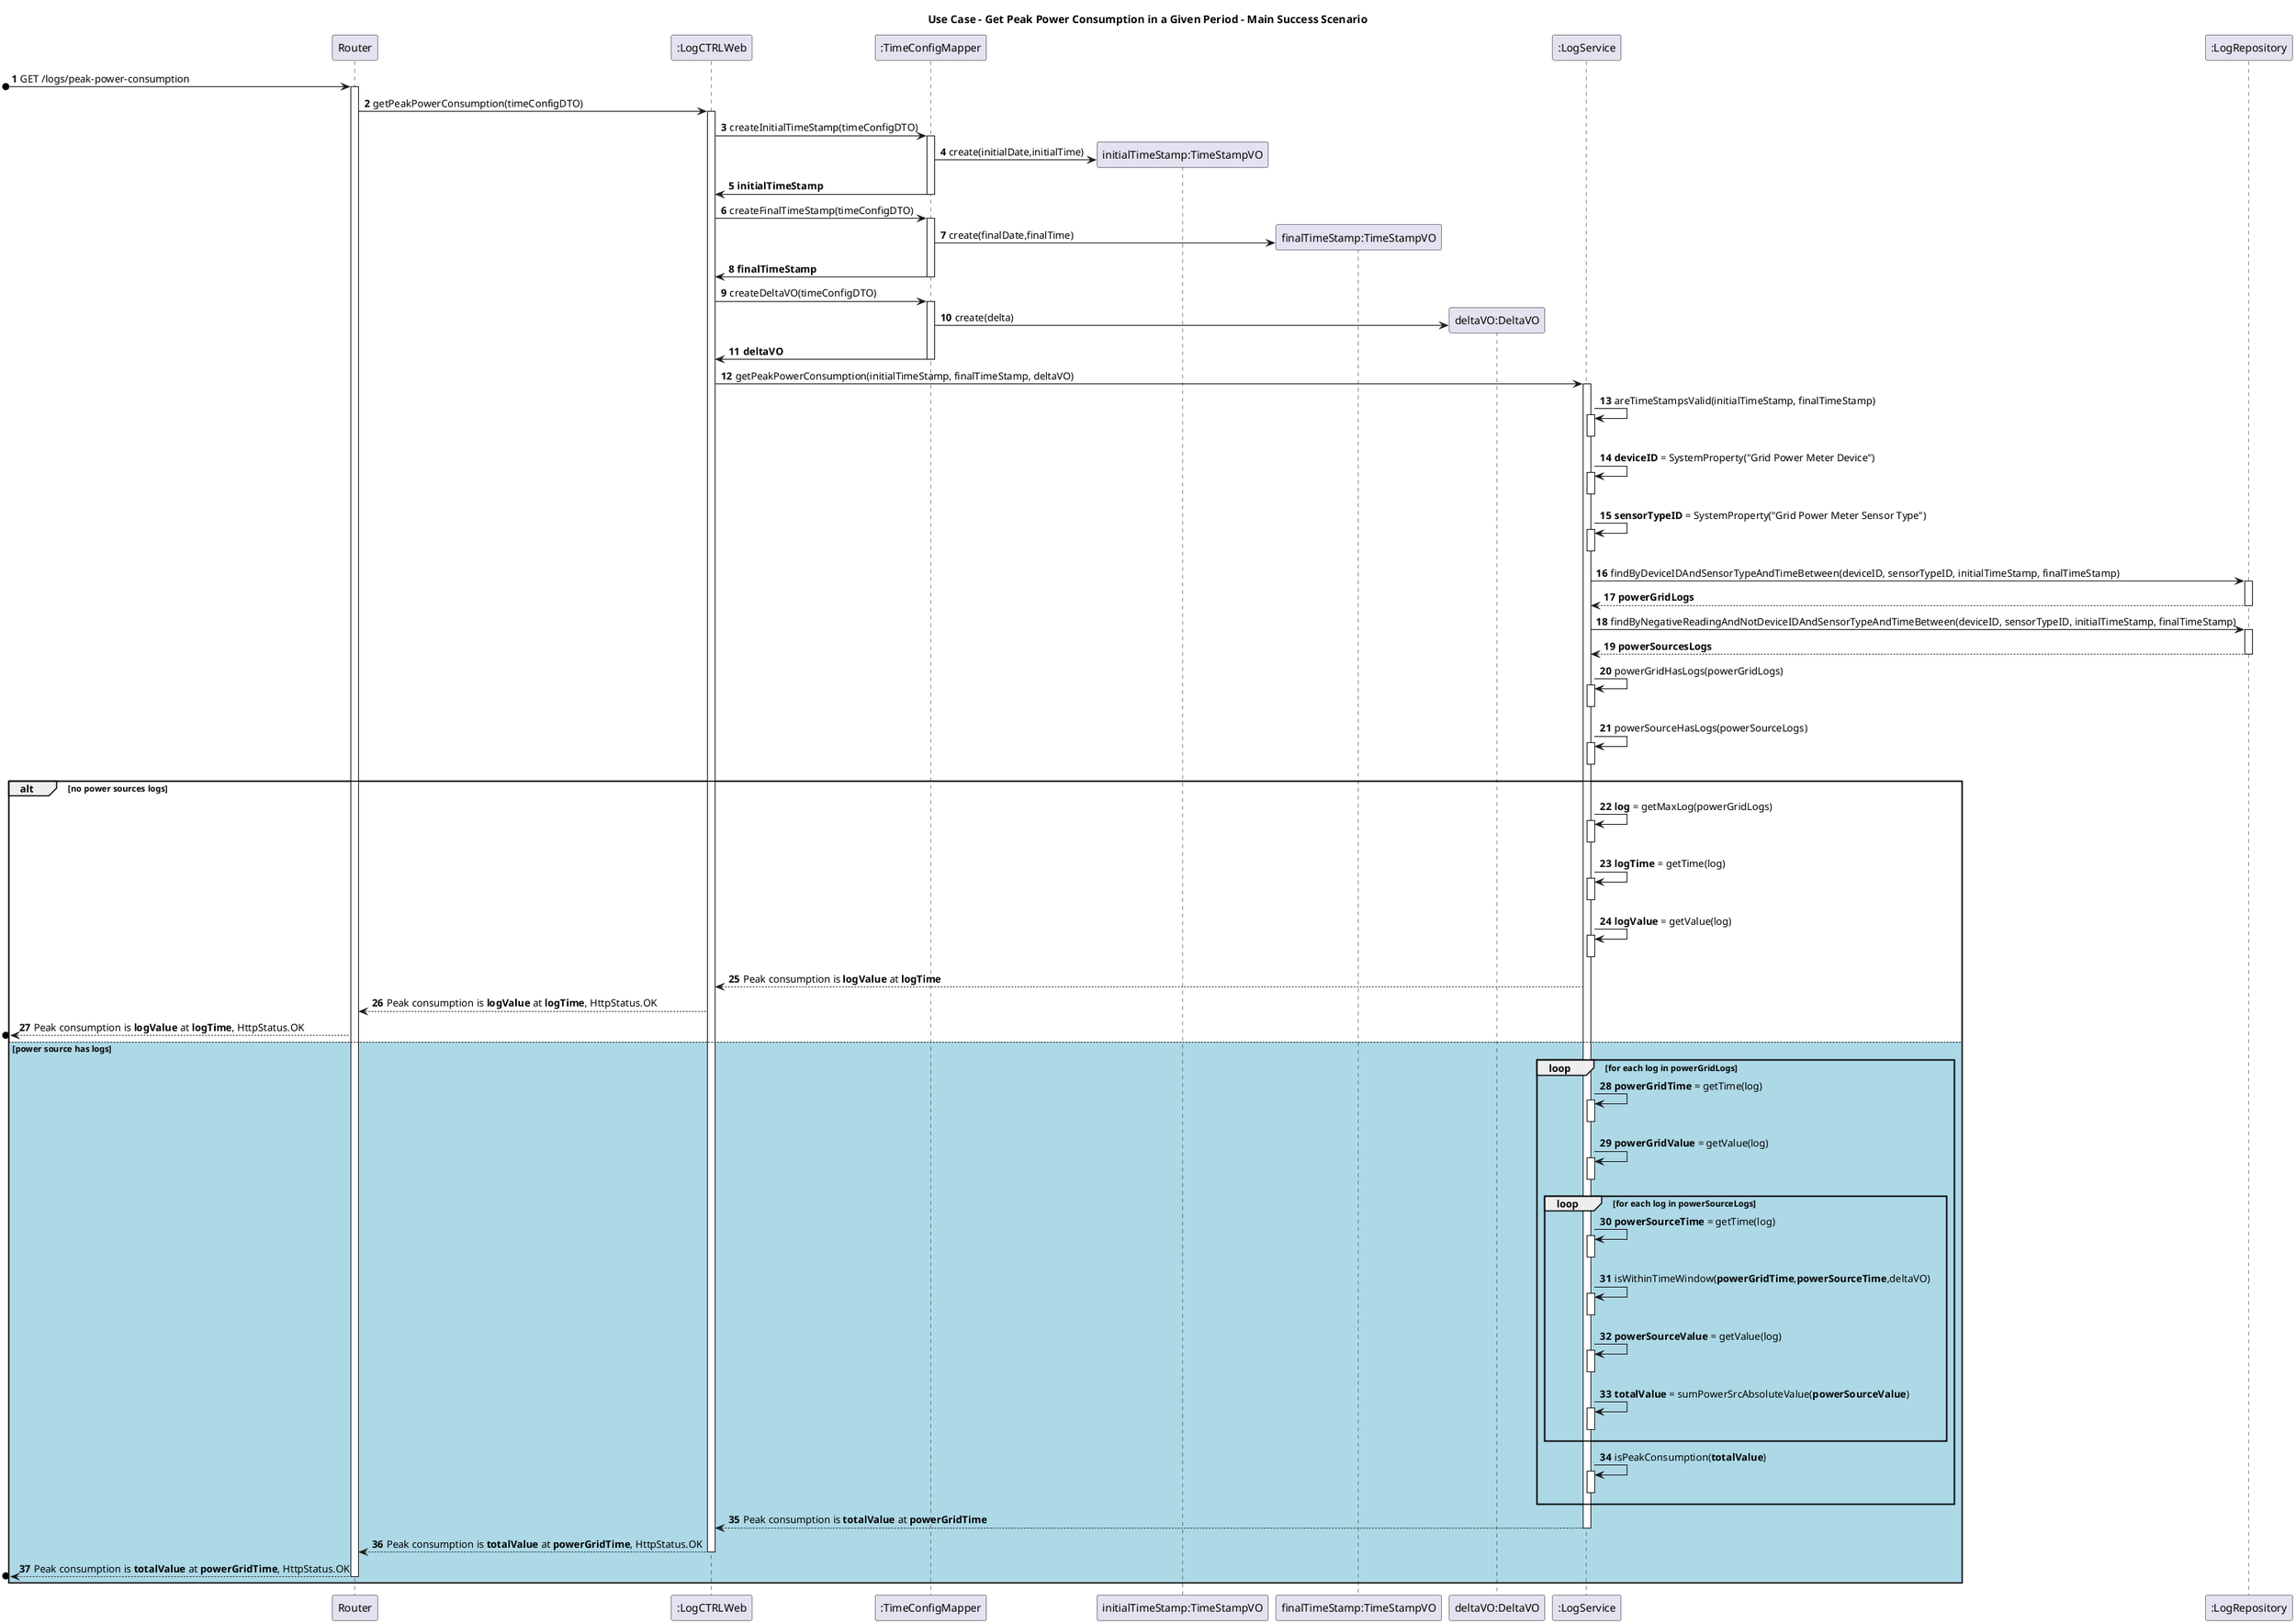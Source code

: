 @startuml

autonumber
title Use Case - Get Peak Power Consumption in a Given Period - Main Success Scenario

note left: Abstracted operations as they\n assume external communication
participant "Router" as RT
participant ":LogCTRLWeb" as C
participant ":TimeConfigMapper" as TCA
participant "initialTimeStamp:TimeStampVO" as TSinit
participant "finalTimeStamp:TimeStampVO" as TSfinal
participant "deltaVO:DeltaVO" as delta
participant ":LogService" as LS
participant ":LogRepository" as LR


[o-> RT : GET /logs/peak-power-consumption

activate RT
RT-> C : getPeakPowerConsumption(timeConfigDTO)
activate C

C -> TCA : createInitialTimeStamp(timeConfigDTO)
activate TCA
TCA ->  TSinit** : create(initialDate,initialTime)
TCA -> C : **initialTimeStamp**
deactivate TCA

C -> TCA : createFinalTimeStamp(timeConfigDTO)
activate TCA
TCA -> TSfinal** : create(finalDate,finalTime)
TCA -> C : **finalTimeStamp**
deactivate TCA

C -> TCA : createDeltaVO(timeConfigDTO)
activate TCA
TCA -> delta** : create(delta)
TCA -> C : **deltaVO**
deactivate TCA

C -> LS : getPeakPowerConsumption(initialTimeStamp, finalTimeStamp, deltaVO)
activate LS

LS -> LS : areTimeStampsValid(initialTimeStamp, finalTimeStamp)
activate LS
deactivate LS


LS -> LS : **deviceID** = SystemProperty("Grid Power Meter Device")
activate LS
deactivate LS

LS -> LS : **sensorTypeID** = SystemProperty("Grid Power Meter Sensor Type")
activate LS
deactivate LS


LS -> LR : findByDeviceIDAndSensorTypeAndTimeBetween(deviceID, sensorTypeID, initialTimeStamp, finalTimeStamp)
activate LR
LR --> LS : **powerGridLogs**
deactivate LR

LS -> LR : findByNegativeReadingAndNotDeviceIDAndSensorTypeAndTimeBetween(deviceID, sensorTypeID, initialTimeStamp, finalTimeStamp)
activate LR
LR --> LS  : **powerSourcesLogs**
deactivate LR

LS -> LS : powerGridHasLogs(powerGridLogs)
activate LS
deactivate LS

LS -> LS : powerSourceHasLogs(powerSourceLogs)
activate LS
deactivate LS

alt no power sources logs

LS -> LS : **log** = getMaxLog(powerGridLogs)
activate LS
deactivate LS

LS -> LS : **logTime** = getTime(log)
activate LS
deactivate LS

LS -> LS : **logValue** = getValue(log)
activate LS
deactivate LS

LS --> C : Peak consumption is **logValue** at **logTime**
C --> RT : Peak consumption is **logValue** at **logTime**, HttpStatus.OK

[o<-- RT : Peak consumption is **logValue** at **logTime**, HttpStatus.OK


else #LightBlue power source has logs

loop for each log in **powerGridLogs**
LS -> LS : **powerGridTime** = getTime(log)
activate LS
deactivate LS
LS -> LS : **powerGridValue** = getValue(log)
activate LS
deactivate LS

loop for each log in **powerSourceLogs**
LS -> LS : **powerSourceTime** = getTime(log)
activate LS
deactivate LS

LS -> LS : isWithinTimeWindow(**powerGridTime**,**powerSourceTime**,deltaVO)
activate LS
deactivate LS

LS -> LS : **powerSourceValue** = getValue(log)
activate LS
deactivate LS

LS -> LS : **totalValue** = sumPowerSrcAbsoluteValue(**powerSourceValue**)
activate LS
deactivate LS
end

LS -> LS : isPeakConsumption(**totalValue**)
activate LS
deactivate LS

end

LS --> C : Peak consumption is **totalValue** at **powerGridTime**
deactivate LS
C --> RT : Peak consumption is **totalValue** at **powerGridTime**, HttpStatus.OK
deactivate C

[o<-- RT : Peak consumption is **totalValue** at **powerGridTime**, HttpStatus.OK
deactivate RT
end
@enduml